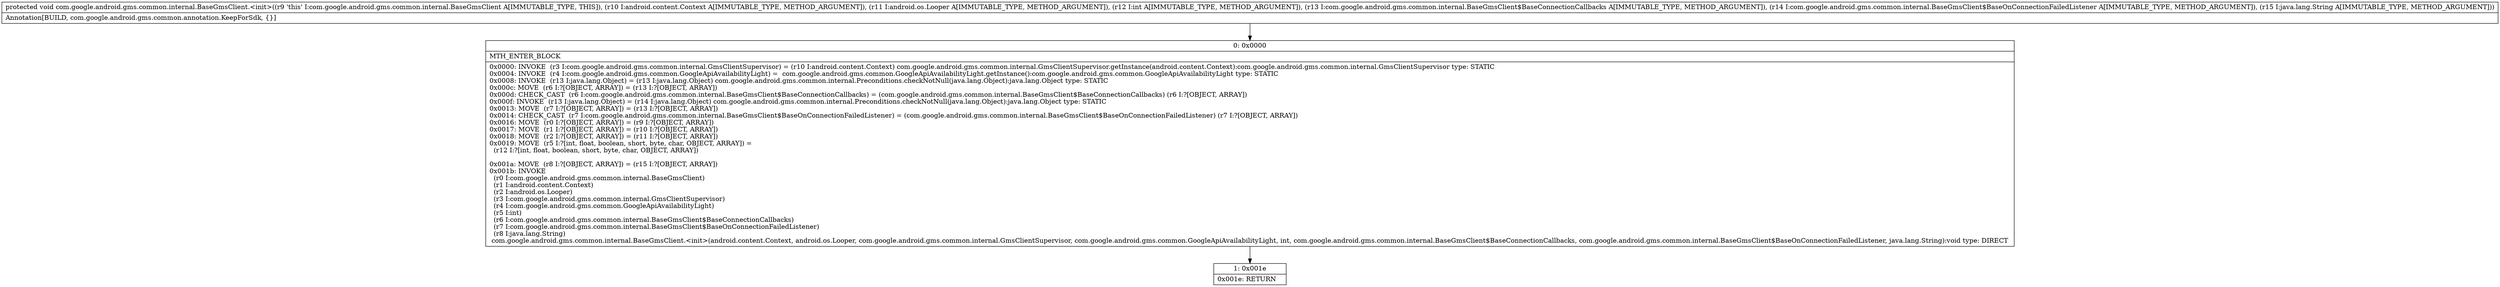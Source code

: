 digraph "CFG forcom.google.android.gms.common.internal.BaseGmsClient.\<init\>(Landroid\/content\/Context;Landroid\/os\/Looper;ILcom\/google\/android\/gms\/common\/internal\/BaseGmsClient$BaseConnectionCallbacks;Lcom\/google\/android\/gms\/common\/internal\/BaseGmsClient$BaseOnConnectionFailedListener;Ljava\/lang\/String;)V" {
Node_0 [shape=record,label="{0\:\ 0x0000|MTH_ENTER_BLOCK\l|0x0000: INVOKE  (r3 I:com.google.android.gms.common.internal.GmsClientSupervisor) = (r10 I:android.content.Context) com.google.android.gms.common.internal.GmsClientSupervisor.getInstance(android.content.Context):com.google.android.gms.common.internal.GmsClientSupervisor type: STATIC \l0x0004: INVOKE  (r4 I:com.google.android.gms.common.GoogleApiAvailabilityLight) =  com.google.android.gms.common.GoogleApiAvailabilityLight.getInstance():com.google.android.gms.common.GoogleApiAvailabilityLight type: STATIC \l0x0008: INVOKE  (r13 I:java.lang.Object) = (r13 I:java.lang.Object) com.google.android.gms.common.internal.Preconditions.checkNotNull(java.lang.Object):java.lang.Object type: STATIC \l0x000c: MOVE  (r6 I:?[OBJECT, ARRAY]) = (r13 I:?[OBJECT, ARRAY]) \l0x000d: CHECK_CAST  (r6 I:com.google.android.gms.common.internal.BaseGmsClient$BaseConnectionCallbacks) = (com.google.android.gms.common.internal.BaseGmsClient$BaseConnectionCallbacks) (r6 I:?[OBJECT, ARRAY]) \l0x000f: INVOKE  (r13 I:java.lang.Object) = (r14 I:java.lang.Object) com.google.android.gms.common.internal.Preconditions.checkNotNull(java.lang.Object):java.lang.Object type: STATIC \l0x0013: MOVE  (r7 I:?[OBJECT, ARRAY]) = (r13 I:?[OBJECT, ARRAY]) \l0x0014: CHECK_CAST  (r7 I:com.google.android.gms.common.internal.BaseGmsClient$BaseOnConnectionFailedListener) = (com.google.android.gms.common.internal.BaseGmsClient$BaseOnConnectionFailedListener) (r7 I:?[OBJECT, ARRAY]) \l0x0016: MOVE  (r0 I:?[OBJECT, ARRAY]) = (r9 I:?[OBJECT, ARRAY]) \l0x0017: MOVE  (r1 I:?[OBJECT, ARRAY]) = (r10 I:?[OBJECT, ARRAY]) \l0x0018: MOVE  (r2 I:?[OBJECT, ARRAY]) = (r11 I:?[OBJECT, ARRAY]) \l0x0019: MOVE  (r5 I:?[int, float, boolean, short, byte, char, OBJECT, ARRAY]) = \l  (r12 I:?[int, float, boolean, short, byte, char, OBJECT, ARRAY])\l \l0x001a: MOVE  (r8 I:?[OBJECT, ARRAY]) = (r15 I:?[OBJECT, ARRAY]) \l0x001b: INVOKE  \l  (r0 I:com.google.android.gms.common.internal.BaseGmsClient)\l  (r1 I:android.content.Context)\l  (r2 I:android.os.Looper)\l  (r3 I:com.google.android.gms.common.internal.GmsClientSupervisor)\l  (r4 I:com.google.android.gms.common.GoogleApiAvailabilityLight)\l  (r5 I:int)\l  (r6 I:com.google.android.gms.common.internal.BaseGmsClient$BaseConnectionCallbacks)\l  (r7 I:com.google.android.gms.common.internal.BaseGmsClient$BaseOnConnectionFailedListener)\l  (r8 I:java.lang.String)\l com.google.android.gms.common.internal.BaseGmsClient.\<init\>(android.content.Context, android.os.Looper, com.google.android.gms.common.internal.GmsClientSupervisor, com.google.android.gms.common.GoogleApiAvailabilityLight, int, com.google.android.gms.common.internal.BaseGmsClient$BaseConnectionCallbacks, com.google.android.gms.common.internal.BaseGmsClient$BaseOnConnectionFailedListener, java.lang.String):void type: DIRECT \l}"];
Node_1 [shape=record,label="{1\:\ 0x001e|0x001e: RETURN   \l}"];
MethodNode[shape=record,label="{protected void com.google.android.gms.common.internal.BaseGmsClient.\<init\>((r9 'this' I:com.google.android.gms.common.internal.BaseGmsClient A[IMMUTABLE_TYPE, THIS]), (r10 I:android.content.Context A[IMMUTABLE_TYPE, METHOD_ARGUMENT]), (r11 I:android.os.Looper A[IMMUTABLE_TYPE, METHOD_ARGUMENT]), (r12 I:int A[IMMUTABLE_TYPE, METHOD_ARGUMENT]), (r13 I:com.google.android.gms.common.internal.BaseGmsClient$BaseConnectionCallbacks A[IMMUTABLE_TYPE, METHOD_ARGUMENT]), (r14 I:com.google.android.gms.common.internal.BaseGmsClient$BaseOnConnectionFailedListener A[IMMUTABLE_TYPE, METHOD_ARGUMENT]), (r15 I:java.lang.String A[IMMUTABLE_TYPE, METHOD_ARGUMENT]))  | Annotation[BUILD, com.google.android.gms.common.annotation.KeepForSdk, \{\}]\l}"];
MethodNode -> Node_0;
Node_0 -> Node_1;
}

